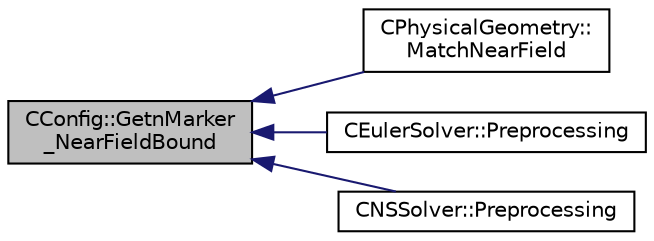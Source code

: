 digraph "CConfig::GetnMarker_NearFieldBound"
{
  edge [fontname="Helvetica",fontsize="10",labelfontname="Helvetica",labelfontsize="10"];
  node [fontname="Helvetica",fontsize="10",shape=record];
  rankdir="LR";
  Node9161 [label="CConfig::GetnMarker\l_NearFieldBound",height=0.2,width=0.4,color="black", fillcolor="grey75", style="filled", fontcolor="black"];
  Node9161 -> Node9162 [dir="back",color="midnightblue",fontsize="10",style="solid",fontname="Helvetica"];
  Node9162 [label="CPhysicalGeometry::\lMatchNearField",height=0.2,width=0.4,color="black", fillcolor="white", style="filled",URL="$class_c_physical_geometry.html#a9e11431391adc00689a8601c1a6ec4c2",tooltip="Mach the near field boundary condition. "];
  Node9161 -> Node9163 [dir="back",color="midnightblue",fontsize="10",style="solid",fontname="Helvetica"];
  Node9163 [label="CEulerSolver::Preprocessing",height=0.2,width=0.4,color="black", fillcolor="white", style="filled",URL="$class_c_euler_solver.html#a8b89e1bfce33284c2d8f5f00f82f3f3f",tooltip="Compute primitive variables and their gradients. "];
  Node9161 -> Node9164 [dir="back",color="midnightblue",fontsize="10",style="solid",fontname="Helvetica"];
  Node9164 [label="CNSSolver::Preprocessing",height=0.2,width=0.4,color="black", fillcolor="white", style="filled",URL="$class_c_n_s_solver.html#a028c83d18cf8520dff2f9628d8a04e4b",tooltip="Restart residual and compute gradients. "];
}
